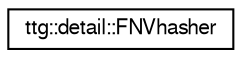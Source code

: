 digraph "Graphical Class Hierarchy"
{
 // LATEX_PDF_SIZE
  edge [fontname="FreeSans",fontsize="10",labelfontname="FreeSans",labelfontsize="10"];
  node [fontname="FreeSans",fontsize="10",shape=record];
  rankdir="LR";
  Node0 [label="ttg::detail::FNVhasher",height=0.2,width=0.4,color="black", fillcolor="white", style="filled",URL="$classttg_1_1detail_1_1_f_n_vhasher.html",tooltip="byte-wise hasher"];
}
